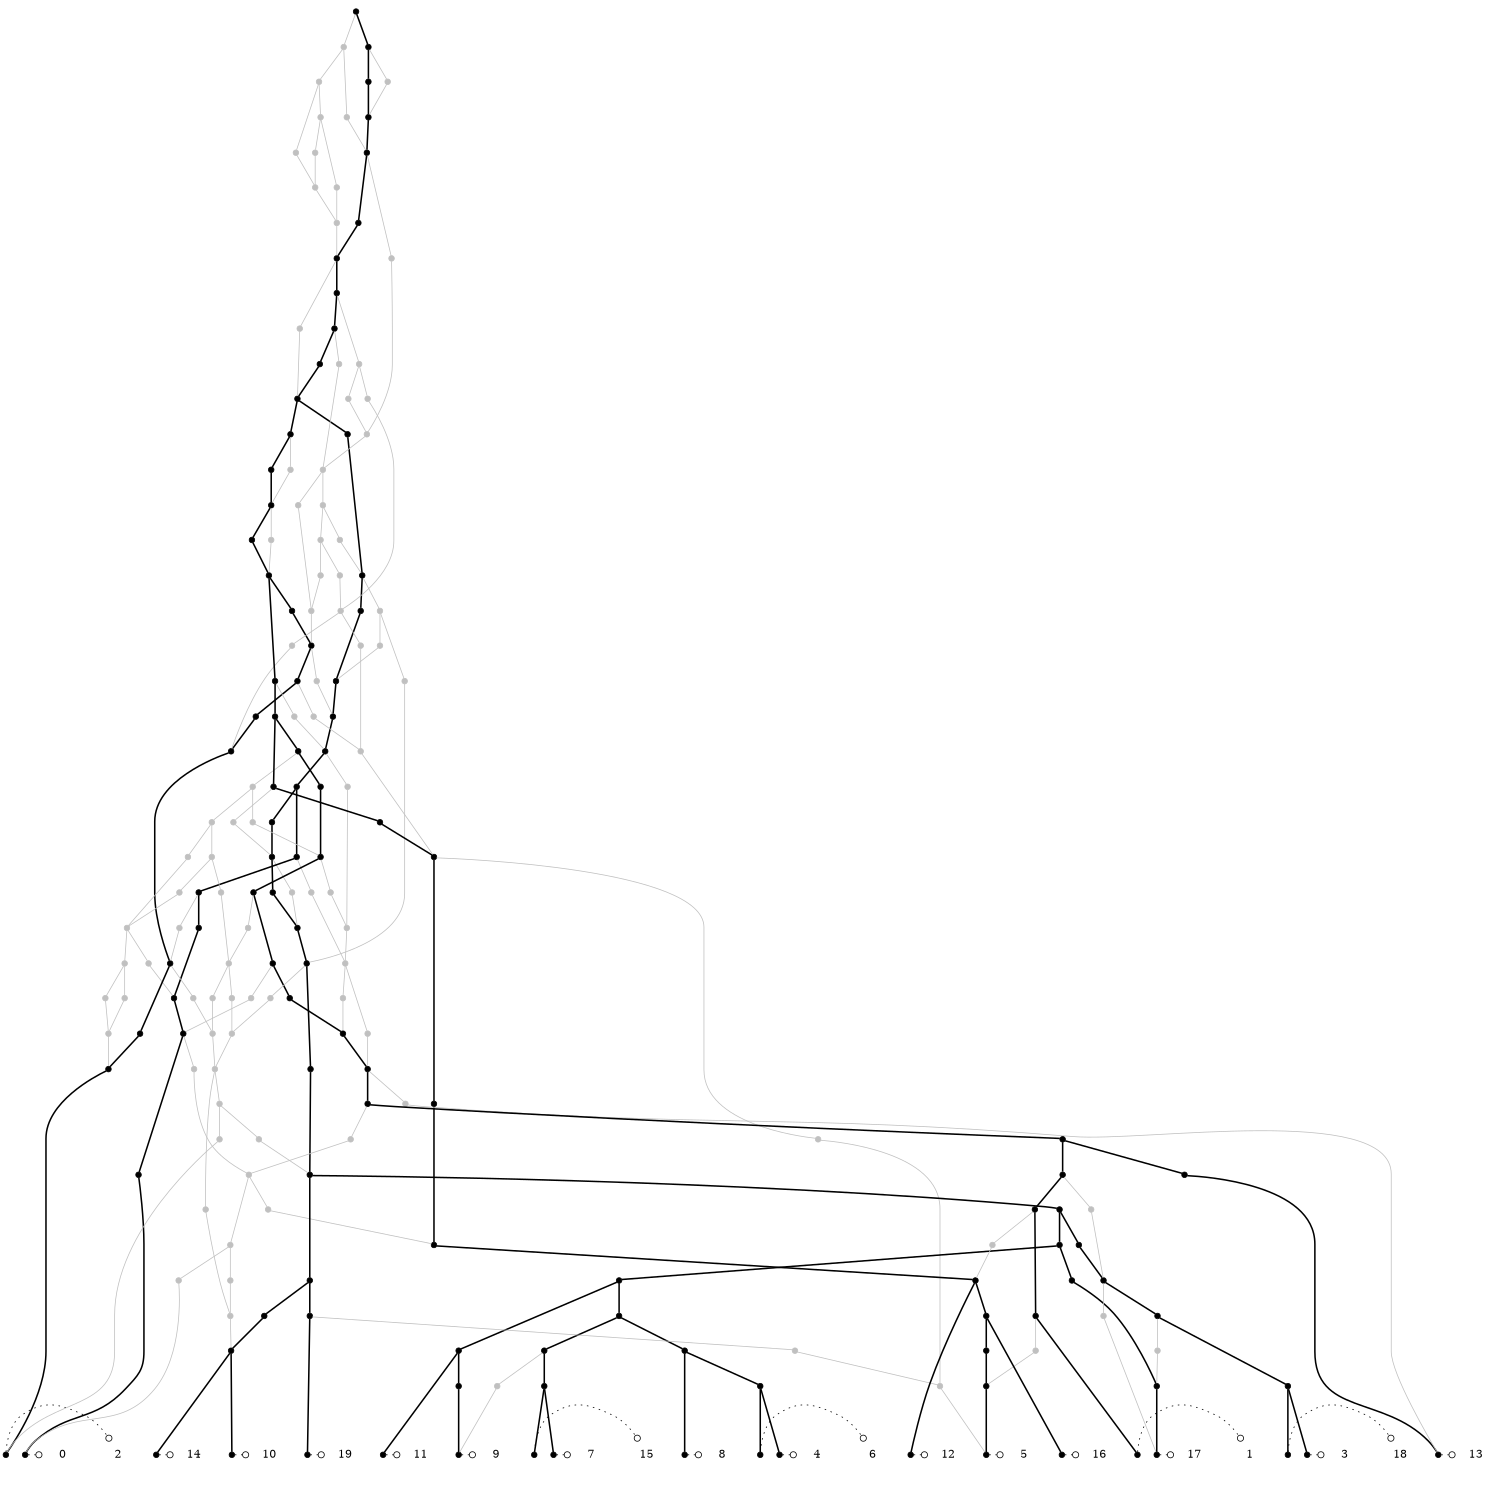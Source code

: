 digraph G {fontsize=5;ranksep=0.02;ratio=fill;size="10,10";
edge[arrowhead=none];
{rank=same;1[shape=point] 2[shape=point] 3[shape=point] 4[shape=point] 5[shape=point] 6[shape=point] 7[shape=point] 8[shape=point] 9[shape=point] 10[shape=point] 11[shape=point] 12[shape=point] 13[shape=point] 14[shape=point] 15[shape=point] 16[shape=point] 17[shape=point] 18[shape=point] 19[shape=point] 20[shape=point] }
1[shape=point,width=0.10,height=0.10]
1->202[style=dotted,arrowhead=odot,arrowsize=1];
202[shape=plaintext,label="0"];
{rank=same; 1;202}
2[shape=point,width=0.10,height=0.10]
2->203[style=dotted,arrowhead=odot,arrowsize=1];
203[shape=plaintext,label="1"];
{rank=same; 2;203}
3[shape=point,width=0.10,height=0.10]
3->204[style=dotted,arrowhead=odot,arrowsize=1];
204[shape=plaintext,label="2"];
{rank=same; 3;204}
4[shape=point,width=0.10,height=0.10]
4->205[style=dotted,arrowhead=odot,arrowsize=1];
205[shape=plaintext,label="3"];
{rank=same; 4;205}
5[shape=point,width=0.10,height=0.10]
5->206[style=dotted,arrowhead=odot,arrowsize=1];
206[shape=plaintext,label="4"];
{rank=same; 5;206}
6[shape=point,width=0.10,height=0.10]
6->207[style=dotted,arrowhead=odot,arrowsize=1];
207[shape=plaintext,label="5"];
{rank=same; 6;207}
7[shape=point,width=0.10,height=0.10]
7->208[style=dotted,arrowhead=odot,arrowsize=1];
208[shape=plaintext,label="6"];
{rank=same; 7;208}
8[shape=point,width=0.10,height=0.10]
8->209[style=dotted,arrowhead=odot,arrowsize=1];
209[shape=plaintext,label="7"];
{rank=same; 8;209}
9[shape=point,width=0.10,height=0.10]
9->210[style=dotted,arrowhead=odot,arrowsize=1];
210[shape=plaintext,label="8"];
{rank=same; 9;210}
10[shape=point,width=0.10,height=0.10]
10->211[style=dotted,arrowhead=odot,arrowsize=1];
211[shape=plaintext,label="9"];
{rank=same; 10;211}
11[shape=point,width=0.10,height=0.10]
11->212[style=dotted,arrowhead=odot,arrowsize=1];
212[shape=plaintext,label="10"];
{rank=same; 11;212}
12[shape=point,width=0.10,height=0.10]
12->213[style=dotted,arrowhead=odot,arrowsize=1];
213[shape=plaintext,label="11"];
{rank=same; 12;213}
13[shape=point,width=0.10,height=0.10]
13->214[style=dotted,arrowhead=odot,arrowsize=1];
214[shape=plaintext,label="12"];
{rank=same; 13;214}
14[shape=point,width=0.10,height=0.10]
14->215[style=dotted,arrowhead=odot,arrowsize=1];
215[shape=plaintext,label="13"];
{rank=same; 14;215}
15[shape=point,width=0.10,height=0.10]
15->216[style=dotted,arrowhead=odot,arrowsize=1];
216[shape=plaintext,label="14"];
{rank=same; 15;216}
16[shape=point,width=0.10,height=0.10]
16->217[style=dotted,arrowhead=odot,arrowsize=1];
217[shape=plaintext,label="15"];
{rank=same; 16;217}
17[shape=point,width=0.10,height=0.10]
17->218[style=dotted,arrowhead=odot,arrowsize=1];
218[shape=plaintext,label="16"];
{rank=same; 17;218}
18[shape=point,width=0.10,height=0.10]
18->219[style=dotted,arrowhead=odot,arrowsize=1];
219[shape=plaintext,label="17"];
{rank=same; 18;219}
19[shape=point,width=0.10,height=0.10]
19->220[style=dotted,arrowhead=odot,arrowsize=1];
220[shape=plaintext,label="18"];
{rank=same; 19;220}
20[shape=point,width=0.10,height=0.10]
20->221[style=dotted,arrowhead=odot,arrowsize=1];
221[shape=plaintext,label="19"];
{rank=same; 20;221}
21[shape=point,width=0.10,height=0.10]
22[shape=point,width=0.10,height=0.10]
23[shape=point,width=0.10,height=0.10]
24[shape=point,width=0.10,height=0.10,color=gray]
25[shape=point,width=0.10,height=0.10]
26[shape=point,width=0.10,height=0.10,color=gray]
27[shape=point,width=0.10,height=0.10]
28[shape=point,width=0.10,height=0.10]
29[shape=point,width=0.10,height=0.10,color=gray]
30[shape=point,width=0.10,height=0.10]
31[shape=point,width=0.10,height=0.10,color=gray]
32[shape=point,width=0.10,height=0.10,color=gray]
33[shape=point,width=0.10,height=0.10,color=gray]
34[shape=point,width=0.10,height=0.10]
35[shape=point,width=0.10,height=0.10]
36[shape=point,width=0.10,height=0.10]
37[shape=point,width=0.10,height=0.10]
38[shape=point,width=0.10,height=0.10,color=gray]
39[shape=point,width=0.10,height=0.10]
40[shape=point,width=0.10,height=0.10]
41[shape=point,width=0.10,height=0.10]
42[shape=point,width=0.10,height=0.10]
43[shape=point,width=0.10,height=0.10]
44[shape=point,width=0.10,height=0.10]
45[shape=point,width=0.10,height=0.10,color=gray]
46[shape=point,width=0.10,height=0.10]
47[shape=point,width=0.10,height=0.10]
48[shape=point,width=0.10,height=0.10]
49[shape=point,width=0.10,height=0.10,color=gray]
50[shape=point,width=0.10,height=0.10,color=gray]
51[shape=point,width=0.10,height=0.10,color=gray]
52[shape=point,width=0.10,height=0.10]
53[shape=point,width=0.10,height=0.10]
54[shape=point,width=0.10,height=0.10,color=gray]
55[shape=point,width=0.10,height=0.10,color=gray]
56[shape=point,width=0.10,height=0.10]
57[shape=point,width=0.10,height=0.10]
58[shape=point,width=0.10,height=0.10]
59[shape=point,width=0.10,height=0.10,color=gray]
60[shape=point,width=0.10,height=0.10]
61[shape=point,width=0.10,height=0.10]
62[shape=point,width=0.10,height=0.10,color=gray]
63[shape=point,width=0.10,height=0.10]
64[shape=point,width=0.10,height=0.10]
65[shape=point,width=0.10,height=0.10]
66[shape=point,width=0.10,height=0.10,color=gray]
67[shape=point,width=0.10,height=0.10,color=gray]
68[shape=point,width=0.10,height=0.10]
69[shape=point,width=0.10,height=0.10,color=gray]
70[shape=point,width=0.10,height=0.10]
71[shape=point,width=0.10,height=0.10,color=gray]
72[shape=point,width=0.10,height=0.10,color=gray]
73[shape=point,width=0.10,height=0.10,color=gray]
74[shape=point,width=0.10,height=0.10]
75[shape=point,width=0.10,height=0.10,color=gray]
76[shape=point,width=0.10,height=0.10,color=gray]
77[shape=point,width=0.10,height=0.10]
78[shape=point,width=0.10,height=0.10]
79[shape=point,width=0.10,height=0.10]
80[shape=point,width=0.10,height=0.10]
81[shape=point,width=0.10,height=0.10]
82[shape=point,width=0.10,height=0.10]
83[shape=point,width=0.10,height=0.10]
84[shape=point,width=0.10,height=0.10,color=gray]
85[shape=point,width=0.10,height=0.10,color=gray]
86[shape=point,width=0.10,height=0.10,color=gray]
87[shape=point,width=0.10,height=0.10,color=gray]
88[shape=point,width=0.10,height=0.10,color=gray]
89[shape=point,width=0.10,height=0.10,color=gray]
90[shape=point,width=0.10,height=0.10,color=gray]
91[shape=point,width=0.10,height=0.10]
92[shape=point,width=0.10,height=0.10,color=gray]
93[shape=point,width=0.10,height=0.10]
94[shape=point,width=0.10,height=0.10,color=gray]
95[shape=point,width=0.10,height=0.10]
96[shape=point,width=0.10,height=0.10,color=gray]
97[shape=point,width=0.10,height=0.10]
98[shape=point,width=0.10,height=0.10,color=gray]
99[shape=point,width=0.10,height=0.10,color=gray]
100[shape=point,width=0.10,height=0.10,color=gray]
101[shape=point,width=0.10,height=0.10]
102[shape=point,width=0.10,height=0.10,color=gray]
103[shape=point,width=0.10,height=0.10]
104[shape=point,width=0.10,height=0.10,color=gray]
105[shape=point,width=0.10,height=0.10,color=gray]
106[shape=point,width=0.10,height=0.10]
107[shape=point,width=0.10,height=0.10,color=gray]
108[shape=point,width=0.10,height=0.10]
109[shape=point,width=0.10,height=0.10,color=gray]
110[shape=point,width=0.10,height=0.10]
111[shape=point,width=0.10,height=0.10]
112[shape=point,width=0.10,height=0.10,color=gray]
113[shape=point,width=0.10,height=0.10,color=gray]
114[shape=point,width=0.10,height=0.10,color=gray]
115[shape=point,width=0.10,height=0.10]
116[shape=point,width=0.10,height=0.10]
117[shape=point,width=0.10,height=0.10,color=gray]
118[shape=point,width=0.10,height=0.10,color=gray]
119[shape=point,width=0.10,height=0.10,color=gray]
120[shape=point,width=0.10,height=0.10]
121[shape=point,width=0.10,height=0.10,color=gray]
122[shape=point,width=0.10,height=0.10]
123[shape=point,width=0.10,height=0.10,color=gray]
124[shape=point,width=0.10,height=0.10,color=gray]
125[shape=point,width=0.10,height=0.10,color=gray]
126[shape=point,width=0.10,height=0.10]
127[shape=point,width=0.10,height=0.10,color=gray]
128[shape=point,width=0.10,height=0.10,color=gray]
129[shape=point,width=0.10,height=0.10]
130[shape=point,width=0.10,height=0.10,color=gray]
131[shape=point,width=0.10,height=0.10,color=gray]
132[shape=point,width=0.10,height=0.10]
133[shape=point,width=0.10,height=0.10]
134[shape=point,width=0.10,height=0.10]
135[shape=point,width=0.10,height=0.10]
136[shape=point,width=0.10,height=0.10]
137[shape=point,width=0.10,height=0.10,color=gray]
138[shape=point,width=0.10,height=0.10,color=gray]
139[shape=point,width=0.10,height=0.10]
140[shape=point,width=0.10,height=0.10]
141[shape=point,width=0.10,height=0.10,color=gray]
142[shape=point,width=0.10,height=0.10]
143[shape=point,width=0.10,height=0.10]
144[shape=point,width=0.10,height=0.10,color=gray]
145[shape=point,width=0.10,height=0.10]
146[shape=point,width=0.10,height=0.10,color=gray]
147[shape=point,width=0.10,height=0.10]
148[shape=point,width=0.10,height=0.10,color=gray]
149[shape=point,width=0.10,height=0.10,color=gray]
150[shape=point,width=0.10,height=0.10,color=gray]
151[shape=point,width=0.10,height=0.10,color=gray]
152[shape=point,width=0.10,height=0.10]
153[shape=point,width=0.10,height=0.10]
154[shape=point,width=0.10,height=0.10]
155[shape=point,width=0.10,height=0.10,color=gray]
156[shape=point,width=0.10,height=0.10,color=gray]
157[shape=point,width=0.10,height=0.10]
158[shape=point,width=0.10,height=0.10]
159[shape=point,width=0.10,height=0.10]
160[shape=point,width=0.10,height=0.10,color=gray]
161[shape=point,width=0.10,height=0.10]
162[shape=point,width=0.10,height=0.10]
163[shape=point,width=0.10,height=0.10,color=gray]
164[shape=point,width=0.10,height=0.10,color=gray]
165[shape=point,width=0.10,height=0.10,color=gray]
166[shape=point,width=0.10,height=0.10,color=gray]
167[shape=point,width=0.10,height=0.10]
168[shape=point,width=0.10,height=0.10,color=gray]
169[shape=point,width=0.10,height=0.10]
170[shape=point,width=0.10,height=0.10,color=gray]
171[shape=point,width=0.10,height=0.10,color=gray]
172[shape=point,width=0.10,height=0.10]
173[shape=point,width=0.10,height=0.10,color=gray]
174[shape=point,width=0.10,height=0.10]
175[shape=point,width=0.10,height=0.10]
176[shape=point,width=0.10,height=0.10,color=gray]
177[shape=point,width=0.10,height=0.10,color=gray]
178[shape=point,width=0.10,height=0.10,color=gray]
179[shape=point,width=0.10,height=0.10,color=gray]
180[shape=point,width=0.10,height=0.10]
181[shape=point,width=0.10,height=0.10,color=gray]
182[shape=point,width=0.10,height=0.10,color=gray]
183[shape=point,width=0.10,height=0.10,color=gray]
184[shape=point,width=0.10,height=0.10]
185[shape=point,width=0.10,height=0.10]
186[shape=point,width=0.10,height=0.10]
187[shape=point,width=0.10,height=0.10,color=gray]
188[shape=point,width=0.10,height=0.10]
189[shape=point,width=0.10,height=0.10]
190[shape=point,width=0.10,height=0.10,color=gray]
191[shape=point,width=0.10,height=0.10,color=gray]
192[shape=point,width=0.10,height=0.10,color=gray]
193[shape=point,width=0.10,height=0.10]
194[shape=point,width=0.10,height=0.10,color=gray]
195[shape=point,width=0.10,height=0.10]
196[shape=point,width=0.10,height=0.10,color=gray]
197[shape=point,width=0.10,height=0.10,color=gray]
198[shape=point,width=0.10,height=0.10,color=gray]
199[shape=point,width=0.10,height=0.10,color=gray]
200[shape=point,width=0.10,height=0.10,color=gray]
201[shape=point,width=0.10,height=0.10]
53 -> 1[style=bold]
54 -> 1[color=gray]
47 -> 2[style=bold]
70 -> 3[style=bold]
71 -> 3[color=gray]
21 -> 4[style=bold]
22 -> 5[style=bold]
25 -> 6[style=bold]
26 -> 6[color=gray]
22 -> 7[style=bold]
35 -> 8[style=bold]
27 -> 9[style=bold]
23 -> 10[style=bold]
24 -> 10[color=gray]
39 -> 11[style=bold]
34 -> 12[style=bold]
52 -> 13[style=bold]
65 -> 14[style=bold]
66 -> 14[color=gray]
39 -> 15[style=bold]
35 -> 16[style=bold]
43 -> 17[style=bold]
30 -> 18[style=bold]
31 -> 18[color=gray]
21 -> 19[style=bold]
57 -> 20[style=bold]
40 -> 21[style=bold]
27 -> 22[style=bold]
34 -> 23[style=bold]
36 -> 24[color=gray]
28 -> 25[style=bold]
29 -> 25[color=gray]
32 -> 26[color=gray]
33 -> 26[color=gray]
42 -> 27[style=bold]
43 -> 28[style=bold]
47 -> 29[color=gray]
37 -> 30[style=bold]
38 -> 30[color=gray]
41 -> 31[color=gray]
80 -> 32[color=gray]
57 -> 33[color=gray]
46 -> 34[style=bold]
36 -> 35[style=bold]
42 -> 36[style=bold]
56 -> 37[style=bold]
40 -> 38[color=gray]
44 -> 39[style=bold]
45 -> 39[color=gray]
41 -> 40[style=bold]
48 -> 41[style=bold]
49 -> 41[color=gray]
46 -> 42[style=bold]
52 -> 43[style=bold]
60 -> 44[style=bold]
50 -> 45[color=gray]
51 -> 45[color=gray]
56 -> 46[style=bold]
74 -> 47[style=bold]
63 -> 48[style=bold]
77 -> 49[color=gray]
76 -> 50[color=gray]
55 -> 51[color=gray]
58 -> 52[style=bold]
59 -> 52[color=gray]
78 -> 53[style=bold]
55 -> 54[color=gray]
67 -> 55[color=gray]
63 -> 56[style=bold]
60 -> 57[style=bold]
61 -> 58[style=bold]
62 -> 58[color=gray]
74 -> 59[color=gray]
64 -> 60[style=bold]
80 -> 61[style=bold]
67 -> 62[color=gray]
64 -> 63[style=bold]
68 -> 64[style=bold]
69 -> 64[color=gray]
79 -> 65[style=bold]
82 -> 66[color=gray]
72 -> 67[color=gray]
73 -> 67[color=gray]
103 -> 68[style=bold]
75 -> 69[color=gray]
83 -> 70[style=bold]
84 -> 70[color=gray]
75 -> 71[color=gray]
78 -> 72[color=gray]
81 -> 73[color=gray]
77 -> 74[style=bold]
76 -> 75[color=gray]
85 -> 76[color=gray]
86 -> 76[color=gray]
79 -> 77[style=bold]
93 -> 78[style=bold]
94 -> 78[color=gray]
81 -> 79[style=bold]
122 -> 80[style=bold]
123 -> 80[color=gray]
82 -> 81[style=bold]
91 -> 82[style=bold]
92 -> 82[color=gray]
110 -> 83[style=bold]
99 -> 84[color=gray]
100 -> 84[color=gray]
87 -> 85[color=gray]
88 -> 85[color=gray]
89 -> 86[color=gray]
90 -> 86[color=gray]
98 -> 87[color=gray]
110 -> 88[color=gray]
103 -> 89[color=gray]
98 -> 90[color=gray]
95 -> 91[style=bold]
96 -> 91[color=gray]
105 -> 92[color=gray]
101 -> 93[style=bold]
102 -> 93[color=gray]
97 -> 94[color=gray]
97 -> 95[style=bold]
105 -> 96[color=gray]
126 -> 97[style=bold]
113 -> 98[color=gray]
114 -> 98[color=gray]
104 -> 99[color=gray]
104 -> 100[color=gray]
116 -> 101[style=bold]
117 -> 102[color=gray]
106 -> 103[style=bold]
107 -> 103[color=gray]
117 -> 104[color=gray]
124 -> 105[color=gray]
125 -> 105[color=gray]
108 -> 106[style=bold]
109 -> 106[color=gray]
149 -> 107[color=gray]
115 -> 108[style=bold]
115 -> 109[color=gray]
111 -> 110[style=bold]
112 -> 110[color=gray]
147 -> 111[style=bold]
148 -> 111[color=gray]
116 -> 112[color=gray]
126 -> 113[color=gray]
130 -> 114[color=gray]
120 -> 115[style=bold]
121 -> 115[color=gray]
129 -> 116[style=bold]
118 -> 117[color=gray]
119 -> 117[color=gray]
131 -> 118[color=gray]
130 -> 119[color=gray]
132 -> 120[style=bold]
133 -> 121[color=gray]
133 -> 122[style=bold]
150 -> 123[color=gray]
151 -> 123[color=gray]
129 -> 124[color=gray]
127 -> 125[color=gray]
128 -> 125[color=gray]
135 -> 126[style=bold]
135 -> 127[color=gray]
134 -> 128[color=gray]
132 -> 129[style=bold]
131 -> 130[color=gray]
138 -> 131[color=gray]
134 -> 132[style=bold]
142 -> 133[style=bold]
140 -> 134[style=bold]
141 -> 134[color=gray]
136 -> 135[style=bold]
137 -> 135[color=gray]
139 -> 136[style=bold]
138 -> 137[color=gray]
139 -> 138[color=gray]
142 -> 139[style=bold]
143 -> 140[style=bold]
144 -> 140[color=gray]
157 -> 141[color=gray]
157 -> 142[style=bold]
145 -> 143[style=bold]
146 -> 143[color=gray]
153 -> 144[color=gray]
162 -> 145[style=bold]
149 -> 146[color=gray]
152 -> 147[style=bold]
156 -> 148[color=gray]
162 -> 149[color=gray]
156 -> 150[color=gray]
152 -> 151[color=gray]
153 -> 152[style=bold]
154 -> 153[style=bold]
155 -> 153[color=gray]
158 -> 154[style=bold]
165 -> 155[color=gray]
166 -> 155[color=gray]
163 -> 156[color=gray]
164 -> 156[color=gray]
158 -> 157[style=bold]
159 -> 158[style=bold]
160 -> 158[color=gray]
161 -> 159[style=bold]
161 -> 160[color=gray]
169 -> 161[style=bold]
170 -> 161[color=gray]
167 -> 162[style=bold]
168 -> 162[color=gray]
183 -> 163[color=gray]
171 -> 164[color=gray]
177 -> 165[color=gray]
171 -> 166[color=gray]
174 -> 167[style=bold]
173 -> 168[color=gray]
172 -> 169[style=bold]
172 -> 170[color=gray]
173 -> 171[color=gray]
174 -> 172[style=bold]
177 -> 173[color=gray]
175 -> 174[style=bold]
176 -> 174[color=gray]
180 -> 175[style=bold]
185 -> 176[color=gray]
178 -> 177[color=gray]
179 -> 177[color=gray]
181 -> 178[color=gray]
182 -> 178[color=gray]
180 -> 179[color=gray]
184 -> 180[style=bold]
188 -> 181[color=gray]
183 -> 182[color=gray]
184 -> 183[color=gray]
185 -> 184[style=bold]
186 -> 185[style=bold]
187 -> 185[color=gray]
188 -> 186[style=bold]
191 -> 187[color=gray]
192 -> 187[color=gray]
189 -> 188[style=bold]
190 -> 188[color=gray]
193 -> 189[style=bold]
194 -> 189[color=gray]
200 -> 190[color=gray]
196 -> 191[color=gray]
197 -> 191[color=gray]
198 -> 192[color=gray]
195 -> 193[style=bold]
195 -> 194[color=gray]
201 -> 195[style=bold]
198 -> 196[color=gray]
199 -> 197[color=gray]
199 -> 198[color=gray]
200 -> 199[color=gray]
201 -> 200[color=gray]
}
